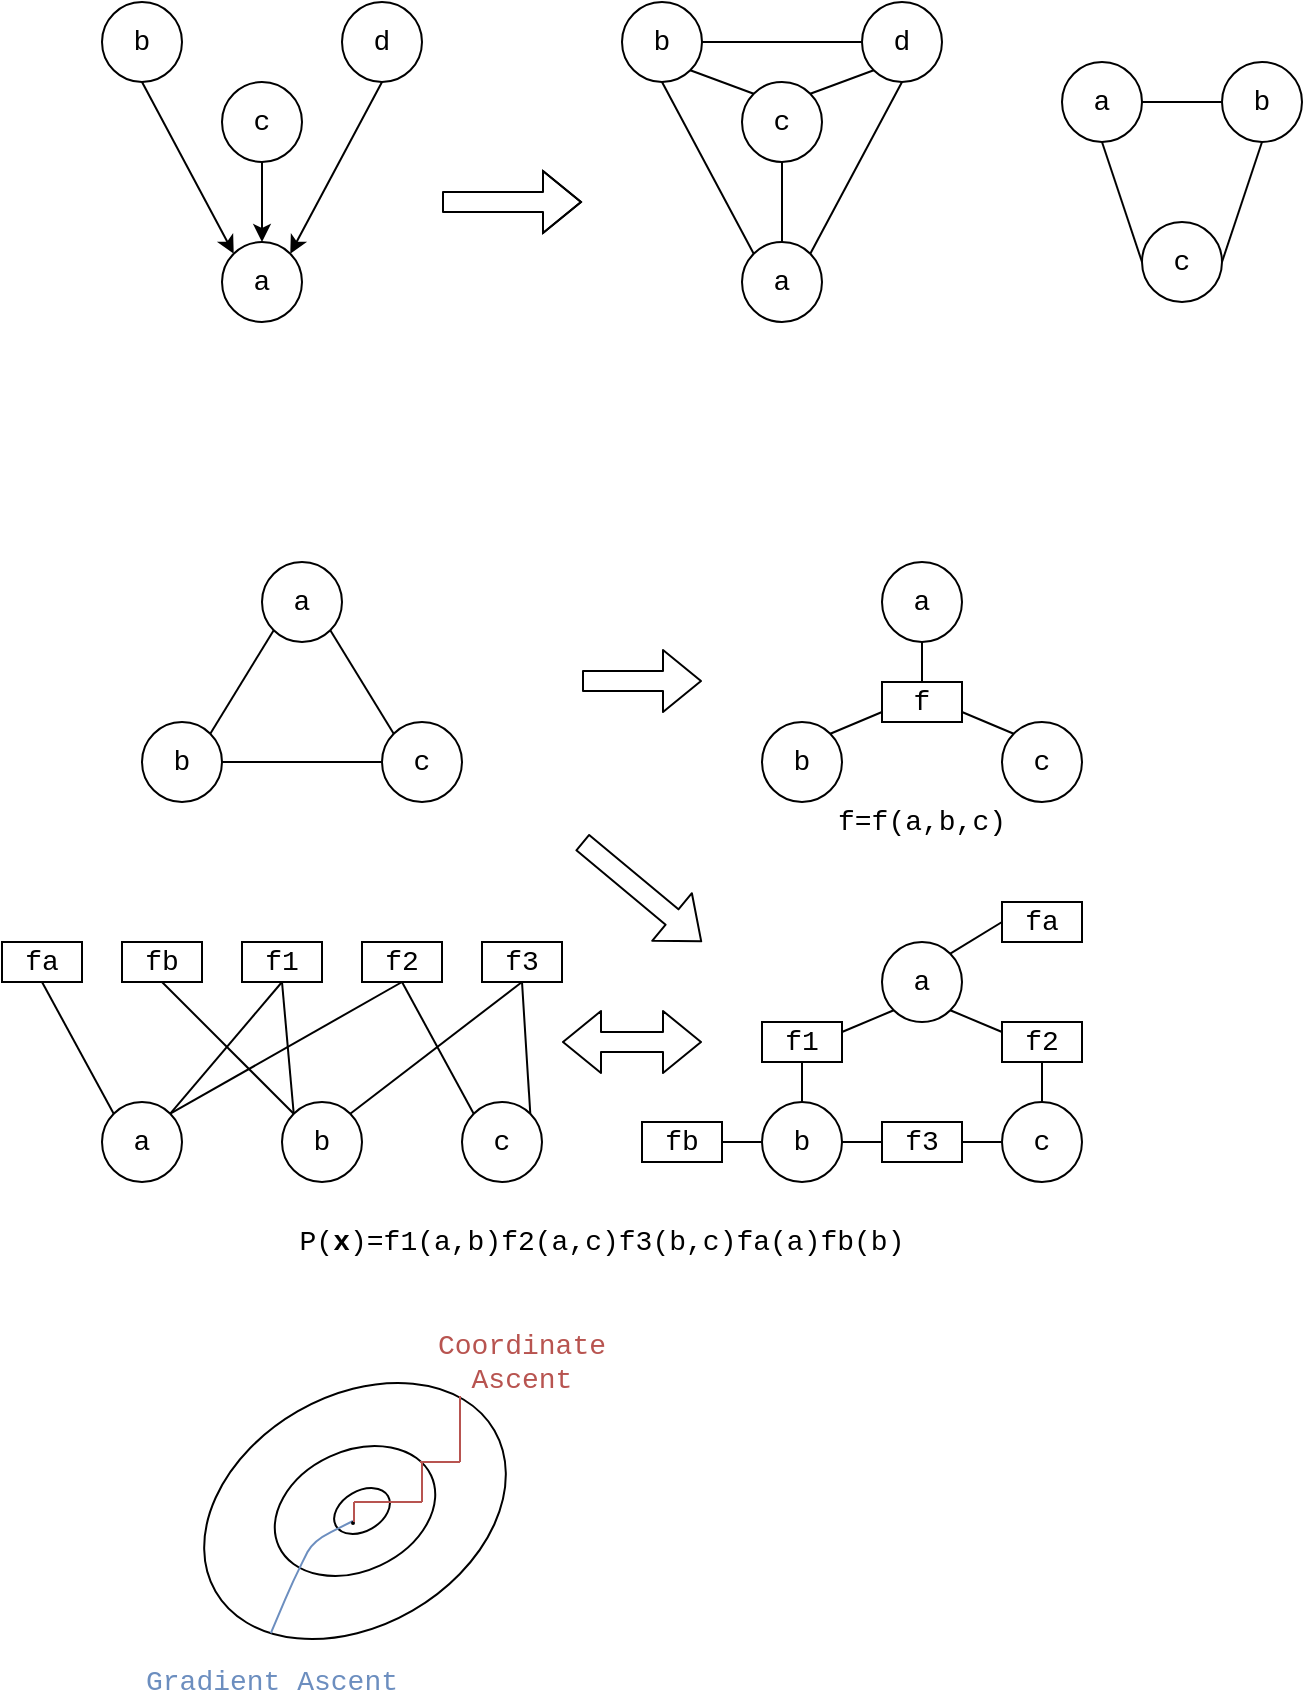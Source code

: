 <mxfile version="12.2.4" pages="1"><diagram id="-3EFL7plI4SHjGcpk-3B" name="Page-1"><mxGraphModel dx="808" dy="552" grid="1" gridSize="10" guides="0" tooltips="1" connect="0" arrows="0" fold="1" page="1" pageScale="1" pageWidth="827" pageHeight="1169" math="0" shadow="0"><root><mxCell id="0"/><mxCell id="1" parent="0"/><mxCell id="2" value="&lt;font face=&quot;Courier New&quot; style=&quot;font-size: 14px&quot;&gt;d&lt;/font&gt;" style="ellipse;whiteSpace=wrap;html=1;aspect=fixed;" parent="1" vertex="1"><mxGeometry x="180" y="40" width="40" height="40" as="geometry"/></mxCell><mxCell id="3" value="&lt;font face=&quot;Courier New&quot; style=&quot;font-size: 14px&quot;&gt;c&lt;/font&gt;" style="ellipse;whiteSpace=wrap;html=1;aspect=fixed;" parent="1" vertex="1"><mxGeometry x="120" y="80" width="40" height="40" as="geometry"/></mxCell><mxCell id="4" value="&lt;font face=&quot;Courier New&quot; style=&quot;font-size: 14px&quot;&gt;a&lt;/font&gt;" style="ellipse;whiteSpace=wrap;html=1;aspect=fixed;" parent="1" vertex="1"><mxGeometry x="120" y="160" width="40" height="40" as="geometry"/></mxCell><mxCell id="5" value="&lt;font face=&quot;Courier New&quot; style=&quot;font-size: 14px&quot;&gt;b&lt;/font&gt;" style="ellipse;whiteSpace=wrap;html=1;aspect=fixed;" parent="1" vertex="1"><mxGeometry x="60" y="40" width="40" height="40" as="geometry"/></mxCell><mxCell id="6" value="" style="endArrow=classic;html=1;exitX=0.5;exitY=1;exitDx=0;exitDy=0;entryX=0;entryY=0;entryDx=0;entryDy=0;" parent="1" source="5" target="4" edge="1"><mxGeometry width="50" height="50" relative="1" as="geometry"><mxPoint x="40" y="270" as="sourcePoint"/><mxPoint x="90" y="220" as="targetPoint"/></mxGeometry></mxCell><mxCell id="8" value="" style="endArrow=classic;html=1;exitX=0.5;exitY=1;exitDx=0;exitDy=0;entryX=0.5;entryY=0;entryDx=0;entryDy=0;" parent="1" source="3" target="4" edge="1"><mxGeometry width="50" height="50" relative="1" as="geometry"><mxPoint x="84.142" y="84.142" as="sourcePoint"/><mxPoint x="136" y="160" as="targetPoint"/></mxGeometry></mxCell><mxCell id="9" value="" style="endArrow=classic;html=1;exitX=0.5;exitY=1;exitDx=0;exitDy=0;entryX=1;entryY=0;entryDx=0;entryDy=0;" parent="1" source="2" target="4" edge="1"><mxGeometry width="50" height="50" relative="1" as="geometry"><mxPoint x="94.142" y="94.142" as="sourcePoint"/><mxPoint x="145.858" y="185.858" as="targetPoint"/></mxGeometry></mxCell><mxCell id="11" value="&lt;font face=&quot;Courier New&quot; style=&quot;font-size: 14px&quot;&gt;d&lt;/font&gt;" style="ellipse;whiteSpace=wrap;html=1;aspect=fixed;" parent="1" vertex="1"><mxGeometry x="440" y="40" width="40" height="40" as="geometry"/></mxCell><mxCell id="12" value="&lt;font face=&quot;Courier New&quot; style=&quot;font-size: 14px&quot;&gt;c&lt;/font&gt;" style="ellipse;whiteSpace=wrap;html=1;aspect=fixed;" parent="1" vertex="1"><mxGeometry x="380" y="80" width="40" height="40" as="geometry"/></mxCell><mxCell id="13" value="&lt;font face=&quot;Courier New&quot; style=&quot;font-size: 14px&quot;&gt;a&lt;/font&gt;" style="ellipse;whiteSpace=wrap;html=1;aspect=fixed;" parent="1" vertex="1"><mxGeometry x="380" y="160" width="40" height="40" as="geometry"/></mxCell><mxCell id="14" value="&lt;font face=&quot;Courier New&quot; style=&quot;font-size: 14px&quot;&gt;b&lt;/font&gt;" style="ellipse;whiteSpace=wrap;html=1;aspect=fixed;" parent="1" vertex="1"><mxGeometry x="320" y="40" width="40" height="40" as="geometry"/></mxCell><mxCell id="18" value="" style="endArrow=none;html=1;exitX=0.5;exitY=1;exitDx=0;exitDy=0;entryX=0;entryY=0;entryDx=0;entryDy=0;" parent="1" source="14" target="13" edge="1"><mxGeometry width="50" height="50" relative="1" as="geometry"><mxPoint x="320" y="270" as="sourcePoint"/><mxPoint x="370" y="220" as="targetPoint"/></mxGeometry></mxCell><mxCell id="19" value="" style="endArrow=none;html=1;exitX=1;exitY=0.5;exitDx=0;exitDy=0;entryX=0;entryY=0.5;entryDx=0;entryDy=0;" parent="1" source="14" target="11" edge="1"><mxGeometry width="50" height="50" relative="1" as="geometry"><mxPoint x="350" y="90" as="sourcePoint"/><mxPoint x="395.858" y="175.858" as="targetPoint"/></mxGeometry></mxCell><mxCell id="20" value="" style="endArrow=none;html=1;exitX=0.5;exitY=1;exitDx=0;exitDy=0;entryX=1;entryY=0;entryDx=0;entryDy=0;" parent="1" source="11" target="13" edge="1"><mxGeometry width="50" height="50" relative="1" as="geometry"><mxPoint x="360" y="100" as="sourcePoint"/><mxPoint x="405.858" y="185.858" as="targetPoint"/></mxGeometry></mxCell><mxCell id="21" value="" style="endArrow=none;html=1;exitX=1;exitY=1;exitDx=0;exitDy=0;entryX=0;entryY=0;entryDx=0;entryDy=0;" parent="1" source="14" target="12" edge="1"><mxGeometry width="50" height="50" relative="1" as="geometry"><mxPoint x="370" y="110" as="sourcePoint"/><mxPoint x="415.858" y="195.858" as="targetPoint"/></mxGeometry></mxCell><mxCell id="22" value="" style="endArrow=none;html=1;exitX=0;exitY=1;exitDx=0;exitDy=0;entryX=1;entryY=0;entryDx=0;entryDy=0;" parent="1" source="11" target="12" edge="1"><mxGeometry width="50" height="50" relative="1" as="geometry"><mxPoint x="380" y="120" as="sourcePoint"/><mxPoint x="425.858" y="205.858" as="targetPoint"/></mxGeometry></mxCell><mxCell id="23" value="" style="endArrow=none;html=1;exitX=0.5;exitY=1;exitDx=0;exitDy=0;" parent="1" source="12" target="13" edge="1"><mxGeometry width="50" height="50" relative="1" as="geometry"><mxPoint x="390" y="130" as="sourcePoint"/><mxPoint x="435.858" y="215.858" as="targetPoint"/></mxGeometry></mxCell><mxCell id="24" value="" style="shape=flexArrow;endArrow=classic;html=1;" parent="1" edge="1"><mxGeometry width="50" height="50" relative="1" as="geometry"><mxPoint x="230" y="140" as="sourcePoint"/><mxPoint x="300" y="140" as="targetPoint"/><Array as="points"><mxPoint x="260" y="140"/></Array></mxGeometry></mxCell><mxCell id="26" value="&lt;font face=&quot;Courier New&quot; style=&quot;font-size: 14px&quot;&gt;a&lt;/font&gt;" style="ellipse;whiteSpace=wrap;html=1;aspect=fixed;" parent="1" vertex="1"><mxGeometry x="140" y="320" width="40" height="40" as="geometry"/></mxCell><mxCell id="27" value="&lt;font face=&quot;Courier New&quot; style=&quot;font-size: 14px&quot;&gt;c&lt;/font&gt;" style="ellipse;whiteSpace=wrap;html=1;aspect=fixed;" parent="1" vertex="1"><mxGeometry x="200" y="400" width="40" height="40" as="geometry"/></mxCell><mxCell id="28" value="&lt;font face=&quot;Courier New&quot; style=&quot;font-size: 14px&quot;&gt;b&lt;/font&gt;" style="ellipse;whiteSpace=wrap;html=1;aspect=fixed;" parent="1" vertex="1"><mxGeometry x="80" y="400" width="40" height="40" as="geometry"/></mxCell><mxCell id="29" value="" style="endArrow=none;html=1;entryX=0;entryY=1;entryDx=0;entryDy=0;exitX=1;exitY=0;exitDx=0;exitDy=0;" parent="1" source="28" target="26" edge="1"><mxGeometry width="50" height="50" relative="1" as="geometry"><mxPoint x="80" y="510" as="sourcePoint"/><mxPoint x="130" y="460" as="targetPoint"/></mxGeometry></mxCell><mxCell id="31" value="" style="endArrow=none;html=1;entryX=1;entryY=1;entryDx=0;entryDy=0;exitX=0;exitY=0;exitDx=0;exitDy=0;" parent="1" source="27" target="26" edge="1"><mxGeometry width="50" height="50" relative="1" as="geometry"><mxPoint x="150" y="430" as="sourcePoint"/><mxPoint x="130" y="370" as="targetPoint"/></mxGeometry></mxCell><mxCell id="32" value="" style="endArrow=none;html=1;entryX=0;entryY=0.5;entryDx=0;entryDy=0;exitX=1;exitY=0.5;exitDx=0;exitDy=0;" parent="1" source="28" target="27" edge="1"><mxGeometry width="50" height="50" relative="1" as="geometry"><mxPoint x="160" y="440" as="sourcePoint"/><mxPoint x="140" y="380" as="targetPoint"/></mxGeometry></mxCell><mxCell id="37" value="&lt;font face=&quot;Courier New&quot; style=&quot;font-size: 14px&quot;&gt;a&lt;/font&gt;" style="ellipse;whiteSpace=wrap;html=1;aspect=fixed;" parent="1" vertex="1"><mxGeometry x="450" y="320" width="40" height="40" as="geometry"/></mxCell><mxCell id="38" value="&lt;font face=&quot;Courier New&quot; style=&quot;font-size: 14px&quot;&gt;c&lt;/font&gt;" style="ellipse;whiteSpace=wrap;html=1;aspect=fixed;" parent="1" vertex="1"><mxGeometry x="510" y="400" width="40" height="40" as="geometry"/></mxCell><mxCell id="39" value="&lt;font face=&quot;Courier New&quot; style=&quot;font-size: 14px&quot;&gt;b&lt;/font&gt;" style="ellipse;whiteSpace=wrap;html=1;aspect=fixed;" parent="1" vertex="1"><mxGeometry x="390" y="400" width="40" height="40" as="geometry"/></mxCell><mxCell id="43" value="&lt;font face=&quot;Courier New&quot; style=&quot;font-size: 14px&quot;&gt;f&lt;/font&gt;" style="rounded=0;whiteSpace=wrap;html=1;" parent="1" vertex="1"><mxGeometry x="450" y="380" width="40" height="20" as="geometry"/></mxCell><mxCell id="44" value="" style="endArrow=none;html=1;entryX=0.5;entryY=1;entryDx=0;entryDy=0;exitX=0.5;exitY=0;exitDx=0;exitDy=0;" parent="1" source="43" target="37" edge="1"><mxGeometry width="50" height="50" relative="1" as="geometry"><mxPoint x="110" y="510" as="sourcePoint"/><mxPoint x="160" y="460" as="targetPoint"/></mxGeometry></mxCell><mxCell id="45" value="" style="endArrow=none;html=1;entryX=0;entryY=0.75;entryDx=0;entryDy=0;exitX=1;exitY=0;exitDx=0;exitDy=0;" parent="1" source="39" target="43" edge="1"><mxGeometry width="50" height="50" relative="1" as="geometry"><mxPoint x="460" y="540" as="sourcePoint"/><mxPoint x="480" y="370" as="targetPoint"/></mxGeometry></mxCell><mxCell id="46" value="" style="endArrow=none;html=1;entryX=0;entryY=0;entryDx=0;entryDy=0;exitX=1;exitY=0.75;exitDx=0;exitDy=0;" parent="1" source="43" target="38" edge="1"><mxGeometry width="50" height="50" relative="1" as="geometry"><mxPoint x="490" y="400" as="sourcePoint"/><mxPoint x="490" y="380" as="targetPoint"/></mxGeometry></mxCell><mxCell id="48" value="" style="shape=flexArrow;endArrow=classic;html=1;" parent="1" edge="1"><mxGeometry width="50" height="50" relative="1" as="geometry"><mxPoint x="300" y="379.5" as="sourcePoint"/><mxPoint x="360" y="379.5" as="targetPoint"/></mxGeometry></mxCell><mxCell id="49" value="&lt;font face=&quot;Courier New&quot; style=&quot;font-size: 14px&quot;&gt;a&lt;/font&gt;" style="ellipse;whiteSpace=wrap;html=1;aspect=fixed;" parent="1" vertex="1"><mxGeometry x="450" y="510" width="40" height="40" as="geometry"/></mxCell><mxCell id="50" value="&lt;font face=&quot;Courier New&quot; style=&quot;font-size: 14px&quot;&gt;c&lt;/font&gt;" style="ellipse;whiteSpace=wrap;html=1;aspect=fixed;" parent="1" vertex="1"><mxGeometry x="510" y="590" width="40" height="40" as="geometry"/></mxCell><mxCell id="51" value="&lt;font face=&quot;Courier New&quot; style=&quot;font-size: 14px&quot;&gt;b&lt;/font&gt;" style="ellipse;whiteSpace=wrap;html=1;aspect=fixed;" parent="1" vertex="1"><mxGeometry x="390" y="590" width="40" height="40" as="geometry"/></mxCell><mxCell id="53" value="" style="endArrow=none;html=1;entryX=0;entryY=1;entryDx=0;entryDy=0;exitX=1;exitY=0.25;exitDx=0;exitDy=0;" parent="1" source="59" target="49" edge="1"><mxGeometry width="50" height="50" relative="1" as="geometry"><mxPoint x="470" y="570" as="sourcePoint"/><mxPoint x="160" y="650" as="targetPoint"/></mxGeometry></mxCell><mxCell id="54" value="" style="endArrow=none;html=1;entryX=0.5;entryY=1;entryDx=0;entryDy=0;exitX=0.5;exitY=0;exitDx=0;exitDy=0;" parent="1" source="51" target="59" edge="1"><mxGeometry width="50" height="50" relative="1" as="geometry"><mxPoint x="460" y="730" as="sourcePoint"/><mxPoint x="450" y="585" as="targetPoint"/></mxGeometry></mxCell><mxCell id="56" value="&lt;font face=&quot;Courier New&quot; style=&quot;font-size: 14px&quot;&gt;f2&lt;/font&gt;" style="rounded=0;whiteSpace=wrap;html=1;" parent="1" vertex="1"><mxGeometry x="510" y="550" width="40" height="20" as="geometry"/></mxCell><mxCell id="58" value="&lt;font face=&quot;Courier New&quot; style=&quot;font-size: 14px&quot;&gt;f3&lt;/font&gt;" style="rounded=0;whiteSpace=wrap;html=1;" parent="1" vertex="1"><mxGeometry x="450" y="600" width="40" height="20" as="geometry"/></mxCell><mxCell id="59" value="&lt;font face=&quot;Courier New&quot; style=&quot;font-size: 14px&quot;&gt;f1&lt;/font&gt;" style="rounded=0;whiteSpace=wrap;html=1;" parent="1" vertex="1"><mxGeometry x="390" y="550" width="40" height="20" as="geometry"/></mxCell><mxCell id="60" value="" style="endArrow=none;html=1;entryX=1;entryY=1;entryDx=0;entryDy=0;exitX=0;exitY=0.25;exitDx=0;exitDy=0;" parent="1" source="56" target="49" edge="1"><mxGeometry width="50" height="50" relative="1" as="geometry"><mxPoint x="440" y="565" as="sourcePoint"/><mxPoint x="465.858" y="554.142" as="targetPoint"/></mxGeometry></mxCell><mxCell id="61" value="" style="endArrow=none;html=1;entryX=0;entryY=0.5;entryDx=0;entryDy=0;exitX=1;exitY=0.5;exitDx=0;exitDy=0;" parent="1" source="51" target="58" edge="1"><mxGeometry width="50" height="50" relative="1" as="geometry"><mxPoint x="450" y="575" as="sourcePoint"/><mxPoint x="475.858" y="564.142" as="targetPoint"/></mxGeometry></mxCell><mxCell id="62" value="" style="endArrow=none;html=1;entryX=0;entryY=0.5;entryDx=0;entryDy=0;exitX=1;exitY=0.5;exitDx=0;exitDy=0;" parent="1" source="58" target="50" edge="1"><mxGeometry width="50" height="50" relative="1" as="geometry"><mxPoint x="460" y="585" as="sourcePoint"/><mxPoint x="485.858" y="574.142" as="targetPoint"/></mxGeometry></mxCell><mxCell id="63" value="" style="endArrow=none;html=1;entryX=0.5;entryY=1;entryDx=0;entryDy=0;exitX=0.5;exitY=0;exitDx=0;exitDy=0;" parent="1" source="50" target="56" edge="1"><mxGeometry width="50" height="50" relative="1" as="geometry"><mxPoint x="470" y="595" as="sourcePoint"/><mxPoint x="495.858" y="584.142" as="targetPoint"/></mxGeometry></mxCell><mxCell id="64" value="" style="endArrow=none;html=1;entryX=1;entryY=0;entryDx=0;entryDy=0;" parent="1" target="49" edge="1"><mxGeometry width="50" height="50" relative="1" as="geometry"><mxPoint x="510" y="500" as="sourcePoint"/><mxPoint x="500" y="480" as="targetPoint"/></mxGeometry></mxCell><mxCell id="65" value="&lt;font face=&quot;Courier New&quot; style=&quot;font-size: 14px&quot;&gt;fa&lt;/font&gt;" style="rounded=0;whiteSpace=wrap;html=1;" parent="1" vertex="1"><mxGeometry x="510" y="490" width="40" height="20" as="geometry"/></mxCell><mxCell id="66" value="&lt;font face=&quot;Courier New&quot; style=&quot;font-size: 14px&quot;&gt;fb&lt;/font&gt;" style="rounded=0;whiteSpace=wrap;html=1;" parent="1" vertex="1"><mxGeometry x="330" y="600" width="40" height="20" as="geometry"/></mxCell><mxCell id="67" value="" style="endArrow=none;html=1;entryX=1;entryY=0.5;entryDx=0;entryDy=0;exitX=0;exitY=0.5;exitDx=0;exitDy=0;" parent="1" source="51" target="66" edge="1"><mxGeometry width="50" height="50" relative="1" as="geometry"><mxPoint x="110" y="700" as="sourcePoint"/><mxPoint x="160" y="650" as="targetPoint"/></mxGeometry></mxCell><mxCell id="68" value="" style="shape=flexArrow;endArrow=classic;html=1;" parent="1" edge="1"><mxGeometry width="50" height="50" relative="1" as="geometry"><mxPoint x="300" y="460" as="sourcePoint"/><mxPoint x="360" y="510" as="targetPoint"/></mxGeometry></mxCell><mxCell id="69" value="" style="shape=flexArrow;endArrow=classic;startArrow=classic;html=1;" parent="1" edge="1"><mxGeometry width="50" height="50" relative="1" as="geometry"><mxPoint x="290" y="560" as="sourcePoint"/><mxPoint x="360" y="560" as="targetPoint"/></mxGeometry></mxCell><mxCell id="70" value="&lt;font face=&quot;Courier New&quot; style=&quot;font-size: 14px&quot;&gt;f1&lt;/font&gt;" style="rounded=0;whiteSpace=wrap;html=1;" parent="1" vertex="1"><mxGeometry x="130" y="510" width="40" height="20" as="geometry"/></mxCell><mxCell id="71" value="&lt;font face=&quot;Courier New&quot; style=&quot;font-size: 14px&quot;&gt;f2&lt;/font&gt;" style="rounded=0;whiteSpace=wrap;html=1;" parent="1" vertex="1"><mxGeometry x="190" y="510" width="40" height="20" as="geometry"/></mxCell><mxCell id="72" value="&lt;font face=&quot;Courier New&quot; style=&quot;font-size: 14px&quot;&gt;f3&lt;/font&gt;" style="rounded=0;whiteSpace=wrap;html=1;" parent="1" vertex="1"><mxGeometry x="250" y="510" width="40" height="20" as="geometry"/></mxCell><mxCell id="73" value="&lt;font face=&quot;Courier New&quot; style=&quot;font-size: 14px&quot;&gt;fa&lt;/font&gt;" style="rounded=0;whiteSpace=wrap;html=1;" parent="1" vertex="1"><mxGeometry x="10" y="510" width="40" height="20" as="geometry"/></mxCell><mxCell id="74" value="&lt;font face=&quot;Courier New&quot; style=&quot;font-size: 14px&quot;&gt;fb&lt;/font&gt;" style="rounded=0;whiteSpace=wrap;html=1;" parent="1" vertex="1"><mxGeometry x="70" y="510" width="40" height="20" as="geometry"/></mxCell><mxCell id="75" value="&lt;font face=&quot;Courier New&quot; style=&quot;font-size: 14px&quot;&gt;a&lt;/font&gt;" style="ellipse;whiteSpace=wrap;html=1;aspect=fixed;" parent="1" vertex="1"><mxGeometry x="60" y="590" width="40" height="40" as="geometry"/></mxCell><mxCell id="76" value="&lt;font face=&quot;Courier New&quot; style=&quot;font-size: 14px&quot;&gt;b&lt;/font&gt;" style="ellipse;whiteSpace=wrap;html=1;aspect=fixed;" parent="1" vertex="1"><mxGeometry x="150" y="590" width="40" height="40" as="geometry"/></mxCell><mxCell id="77" value="&lt;font face=&quot;Courier New&quot; style=&quot;font-size: 14px&quot;&gt;c&lt;/font&gt;" style="ellipse;whiteSpace=wrap;html=1;aspect=fixed;" parent="1" vertex="1"><mxGeometry x="240" y="590" width="40" height="40" as="geometry"/></mxCell><mxCell id="78" value="" style="endArrow=none;html=1;entryX=0.5;entryY=1;entryDx=0;entryDy=0;exitX=0;exitY=0;exitDx=0;exitDy=0;" parent="1" source="75" target="73" edge="1"><mxGeometry width="50" height="50" relative="1" as="geometry"><mxPoint x="10" y="700" as="sourcePoint"/><mxPoint x="60" y="650" as="targetPoint"/></mxGeometry></mxCell><mxCell id="80" value="" style="endArrow=none;html=1;entryX=0.5;entryY=1;entryDx=0;entryDy=0;exitX=1;exitY=0;exitDx=0;exitDy=0;" parent="1" source="75" target="70" edge="1"><mxGeometry width="50" height="50" relative="1" as="geometry"><mxPoint x="75.858" y="605.858" as="sourcePoint"/><mxPoint x="40" y="540" as="targetPoint"/></mxGeometry></mxCell><mxCell id="81" value="" style="endArrow=none;html=1;entryX=0.5;entryY=1;entryDx=0;entryDy=0;exitX=1;exitY=0;exitDx=0;exitDy=0;" parent="1" source="75" target="71" edge="1"><mxGeometry width="50" height="50" relative="1" as="geometry"><mxPoint x="85.858" y="615.858" as="sourcePoint"/><mxPoint x="50" y="550" as="targetPoint"/></mxGeometry></mxCell><mxCell id="82" value="" style="endArrow=none;html=1;entryX=0.5;entryY=1;entryDx=0;entryDy=0;exitX=0;exitY=0;exitDx=0;exitDy=0;" parent="1" source="76" target="74" edge="1"><mxGeometry width="50" height="50" relative="1" as="geometry"><mxPoint x="95.858" y="625.858" as="sourcePoint"/><mxPoint x="60" y="560" as="targetPoint"/></mxGeometry></mxCell><mxCell id="83" value="" style="endArrow=none;html=1;entryX=0.5;entryY=1;entryDx=0;entryDy=0;exitX=0;exitY=0;exitDx=0;exitDy=0;" parent="1" source="76" target="70" edge="1"><mxGeometry width="50" height="50" relative="1" as="geometry"><mxPoint x="105.858" y="635.858" as="sourcePoint"/><mxPoint x="70" y="570" as="targetPoint"/></mxGeometry></mxCell><mxCell id="84" value="" style="endArrow=none;html=1;entryX=0.5;entryY=1;entryDx=0;entryDy=0;exitX=1;exitY=0;exitDx=0;exitDy=0;" parent="1" source="76" target="72" edge="1"><mxGeometry width="50" height="50" relative="1" as="geometry"><mxPoint x="115.858" y="645.858" as="sourcePoint"/><mxPoint x="80" y="580" as="targetPoint"/></mxGeometry></mxCell><mxCell id="85" value="" style="endArrow=none;html=1;entryX=0.5;entryY=1;entryDx=0;entryDy=0;exitX=0;exitY=0;exitDx=0;exitDy=0;" parent="1" source="77" target="71" edge="1"><mxGeometry width="50" height="50" relative="1" as="geometry"><mxPoint x="125.858" y="655.858" as="sourcePoint"/><mxPoint x="90" y="590" as="targetPoint"/></mxGeometry></mxCell><mxCell id="86" value="" style="endArrow=none;html=1;entryX=0.5;entryY=1;entryDx=0;entryDy=0;exitX=1;exitY=0;exitDx=0;exitDy=0;" parent="1" source="77" target="72" edge="1"><mxGeometry width="50" height="50" relative="1" as="geometry"><mxPoint x="135.858" y="665.858" as="sourcePoint"/><mxPoint x="100" y="600" as="targetPoint"/></mxGeometry></mxCell><mxCell id="87" value="&lt;font face=&quot;Courier New&quot; style=&quot;font-size: 14px&quot;&gt;f=f(a,b,c)&lt;/font&gt;" style="text;html=1;strokeColor=none;fillColor=none;align=center;verticalAlign=middle;whiteSpace=wrap;rounded=0;" parent="1" vertex="1"><mxGeometry x="425" y="440" width="90" height="20" as="geometry"/></mxCell><mxCell id="88" value="&lt;font face=&quot;Courier New&quot; style=&quot;font-size: 14px&quot;&gt;P(&lt;b&gt;x&lt;/b&gt;)=f1(a,b)f2(a,c)f3(b,c)fa(a)fb(b)&lt;/font&gt;" style="text;html=1;strokeColor=none;fillColor=none;align=center;verticalAlign=middle;whiteSpace=wrap;rounded=0;" parent="1" vertex="1"><mxGeometry x="140" y="650" width="340" height="20" as="geometry"/></mxCell><mxCell id="90" value="&lt;font face=&quot;Courier New&quot; style=&quot;font-size: 14px&quot;&gt;a&lt;/font&gt;" style="ellipse;whiteSpace=wrap;html=1;aspect=fixed;" parent="1" vertex="1"><mxGeometry x="540" y="70" width="40" height="40" as="geometry"/></mxCell><mxCell id="91" value="&lt;font face=&quot;Courier New&quot; style=&quot;font-size: 14px&quot;&gt;b&lt;/font&gt;" style="ellipse;whiteSpace=wrap;html=1;aspect=fixed;" parent="1" vertex="1"><mxGeometry x="620" y="70" width="40" height="40" as="geometry"/></mxCell><mxCell id="92" value="&lt;font face=&quot;Courier New&quot; style=&quot;font-size: 14px&quot;&gt;c&lt;/font&gt;" style="ellipse;whiteSpace=wrap;html=1;aspect=fixed;" parent="1" vertex="1"><mxGeometry x="580" y="150" width="40" height="40" as="geometry"/></mxCell><mxCell id="93" value="" style="endArrow=none;html=1;entryX=0.5;entryY=1;entryDx=0;entryDy=0;exitX=0;exitY=0.5;exitDx=0;exitDy=0;" parent="1" source="92" target="90" edge="1"><mxGeometry width="50" height="50" relative="1" as="geometry"><mxPoint x="520" y="260" as="sourcePoint"/><mxPoint x="570" y="210" as="targetPoint"/></mxGeometry></mxCell><mxCell id="94" value="" style="endArrow=none;html=1;entryX=1;entryY=0.5;entryDx=0;entryDy=0;exitX=0;exitY=0.5;exitDx=0;exitDy=0;" parent="1" source="91" target="90" edge="1"><mxGeometry width="50" height="50" relative="1" as="geometry"><mxPoint x="590" y="180" as="sourcePoint"/><mxPoint x="570" y="120" as="targetPoint"/></mxGeometry></mxCell><mxCell id="95" value="" style="endArrow=none;html=1;entryX=0.5;entryY=1;entryDx=0;entryDy=0;exitX=1;exitY=0.5;exitDx=0;exitDy=0;" parent="1" source="92" target="91" edge="1"><mxGeometry width="50" height="50" relative="1" as="geometry"><mxPoint x="600" y="190" as="sourcePoint"/><mxPoint x="580" y="130" as="targetPoint"/></mxGeometry></mxCell><mxCell id="96" value="" style="ellipse;whiteSpace=wrap;html=1;rotation=-30;" parent="1" vertex="1"><mxGeometry x="106" y="737" width="161" height="115" as="geometry"/></mxCell><mxCell id="97" value="" style="ellipse;whiteSpace=wrap;html=1;rotation=-25;" parent="1" vertex="1"><mxGeometry x="144.5" y="764.5" width="84" height="60" as="geometry"/></mxCell><mxCell id="98" value="" style="ellipse;whiteSpace=wrap;html=1;rotation=-30;" parent="1" vertex="1"><mxGeometry x="175" y="784.5" width="30" height="20" as="geometry"/></mxCell><mxCell id="101" value="" style="endArrow=none;html=1;exitX=0.084;exitY=0.777;exitDx=0;exitDy=0;exitPerimeter=0;fillColor=#dae8fc;strokeColor=#6c8ebf;" parent="1" source="96" edge="1"><mxGeometry width="50" height="50" relative="1" as="geometry"><mxPoint x="145.5" y="849.5" as="sourcePoint"/><mxPoint x="185.5" y="799.5" as="targetPoint"/><Array as="points"><mxPoint x="155.5" y="829.5"/><mxPoint x="165.5" y="809.5"/></Array></mxGeometry></mxCell><mxCell id="102" value="" style="ellipse;whiteSpace=wrap;html=1;aspect=fixed;" parent="1" vertex="1"><mxGeometry x="185" y="800" width="1" height="1" as="geometry"/></mxCell><mxCell id="103" value="&lt;font face=&quot;Courier New&quot; style=&quot;font-size: 14px&quot; color=&quot;#6c8ebf&quot;&gt;Gradient Ascent&lt;/font&gt;" style="text;html=1;strokeColor=none;fillColor=none;align=center;verticalAlign=middle;whiteSpace=wrap;rounded=0;" parent="1" vertex="1"><mxGeometry x="80" y="870" width="130" height="20" as="geometry"/></mxCell><mxCell id="105" value="" style="endArrow=none;html=1;fillColor=#f8cecc;strokeColor=#b85450;" parent="1" edge="1"><mxGeometry width="50" height="50" relative="1" as="geometry"><mxPoint x="239" y="770" as="sourcePoint"/><mxPoint x="239" y="737" as="targetPoint"/><Array as="points"><mxPoint x="239" y="757"/><mxPoint x="239" y="747"/></Array></mxGeometry></mxCell><mxCell id="107" value="" style="endArrow=none;html=1;fillColor=#f8cecc;strokeColor=#b85450;" parent="1" edge="1"><mxGeometry width="50" height="50" relative="1" as="geometry"><mxPoint x="239" y="770" as="sourcePoint"/><mxPoint x="219" y="770" as="targetPoint"/></mxGeometry></mxCell><mxCell id="108" value="" style="endArrow=none;html=1;fillColor=#f8cecc;strokeColor=#b85450;" parent="1" edge="1"><mxGeometry width="50" height="50" relative="1" as="geometry"><mxPoint x="220" y="790" as="sourcePoint"/><mxPoint x="220" y="770" as="targetPoint"/><Array as="points"><mxPoint x="220" y="790"/><mxPoint x="220" y="780"/></Array></mxGeometry></mxCell><mxCell id="110" value="" style="endArrow=none;html=1;fillColor=#f8cecc;strokeColor=#b85450;jumpSize=6;endSize=6;" parent="1" edge="1"><mxGeometry width="50" height="50" relative="1" as="geometry"><mxPoint x="220" y="790" as="sourcePoint"/><mxPoint x="190" y="790" as="targetPoint"/></mxGeometry></mxCell><mxCell id="111" value="" style="endArrow=none;html=1;fillColor=#f8cecc;strokeColor=#b85450;" parent="1" edge="1"><mxGeometry width="50" height="50" relative="1" as="geometry"><mxPoint x="186" y="800" as="sourcePoint"/><mxPoint x="186" y="790" as="targetPoint"/></mxGeometry></mxCell><mxCell id="112" value="" style="endArrow=none;html=1;fillColor=#f8cecc;strokeColor=#b85450;" parent="1" edge="1"><mxGeometry width="50" height="50" relative="1" as="geometry"><mxPoint x="186" y="790" as="sourcePoint"/><mxPoint x="196" y="790" as="targetPoint"/></mxGeometry></mxCell><mxCell id="113" value="&lt;font face=&quot;Courier New&quot; style=&quot;font-size: 14px&quot; color=&quot;#b85450&quot;&gt;Coordinate Ascent&lt;/font&gt;" style="text;html=1;strokeColor=none;fillColor=none;align=center;verticalAlign=middle;whiteSpace=wrap;rounded=0;" parent="1" vertex="1"><mxGeometry x="210" y="710" width="120" height="20" as="geometry"/></mxCell></root></mxGraphModel></diagram></mxfile>